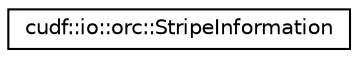 digraph "Graphical Class Hierarchy"
{
  edge [fontname="Helvetica",fontsize="10",labelfontname="Helvetica",labelfontsize="10"];
  node [fontname="Helvetica",fontsize="10",shape=record];
  rankdir="LR";
  Node0 [label="cudf::io::orc::StripeInformation",height=0.2,width=0.4,color="black", fillcolor="white", style="filled",URL="$structcudf_1_1io_1_1orc_1_1StripeInformation.html"];
}

